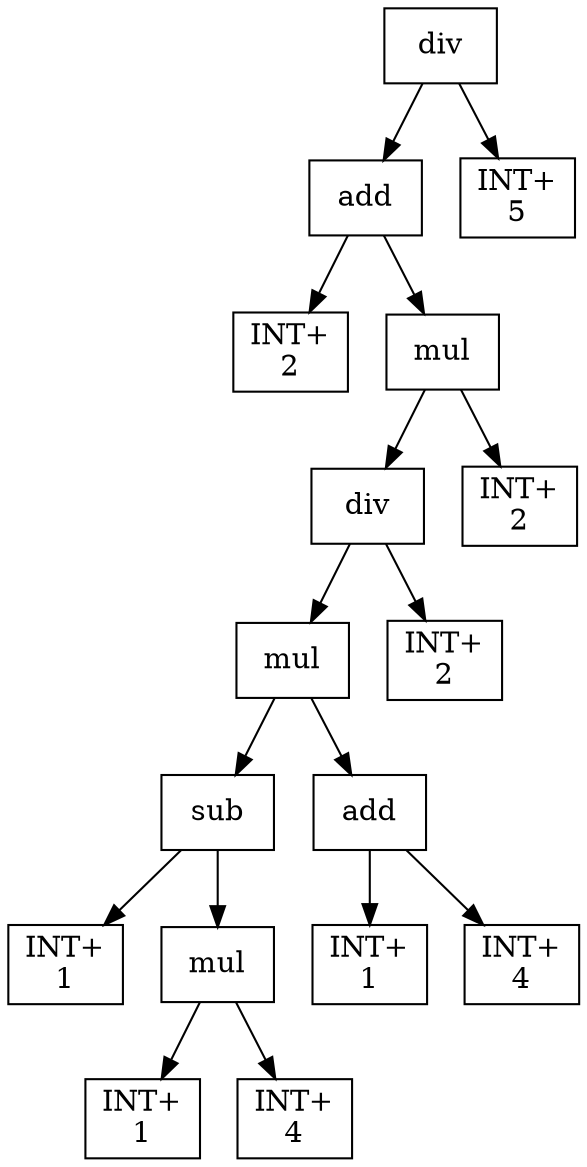 digraph expr {
  node [shape=box];
  n1 [label="div"];
  n2 [label="add"];
  n3 [label="INT+\n2"];
  n4 [label="mul"];
  n5 [label="div"];
  n6 [label="mul"];
  n7 [label="sub"];
  n8 [label="INT+\n1"];
  n9 [label="mul"];
  n10 [label="INT+\n1"];
  n11 [label="INT+\n4"];
  n9 -> n10;
  n9 -> n11;
  n7 -> n8;
  n7 -> n9;
  n12 [label="add"];
  n13 [label="INT+\n1"];
  n14 [label="INT+\n4"];
  n12 -> n13;
  n12 -> n14;
  n6 -> n7;
  n6 -> n12;
  n15 [label="INT+\n2"];
  n5 -> n6;
  n5 -> n15;
  n16 [label="INT+\n2"];
  n4 -> n5;
  n4 -> n16;
  n2 -> n3;
  n2 -> n4;
  n17 [label="INT+\n5"];
  n1 -> n2;
  n1 -> n17;
}